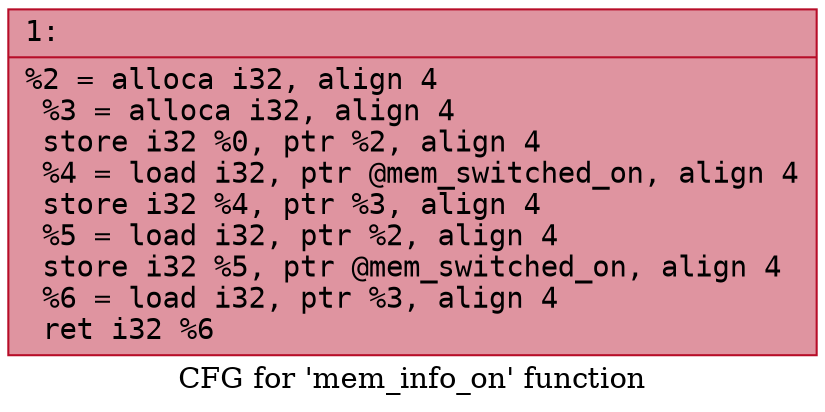 digraph "CFG for 'mem_info_on' function" {
	label="CFG for 'mem_info_on' function";

	Node0x600001836670 [shape=record,color="#b70d28ff", style=filled, fillcolor="#b70d2870" fontname="Courier",label="{1:\l|  %2 = alloca i32, align 4\l  %3 = alloca i32, align 4\l  store i32 %0, ptr %2, align 4\l  %4 = load i32, ptr @mem_switched_on, align 4\l  store i32 %4, ptr %3, align 4\l  %5 = load i32, ptr %2, align 4\l  store i32 %5, ptr @mem_switched_on, align 4\l  %6 = load i32, ptr %3, align 4\l  ret i32 %6\l}"];
}
